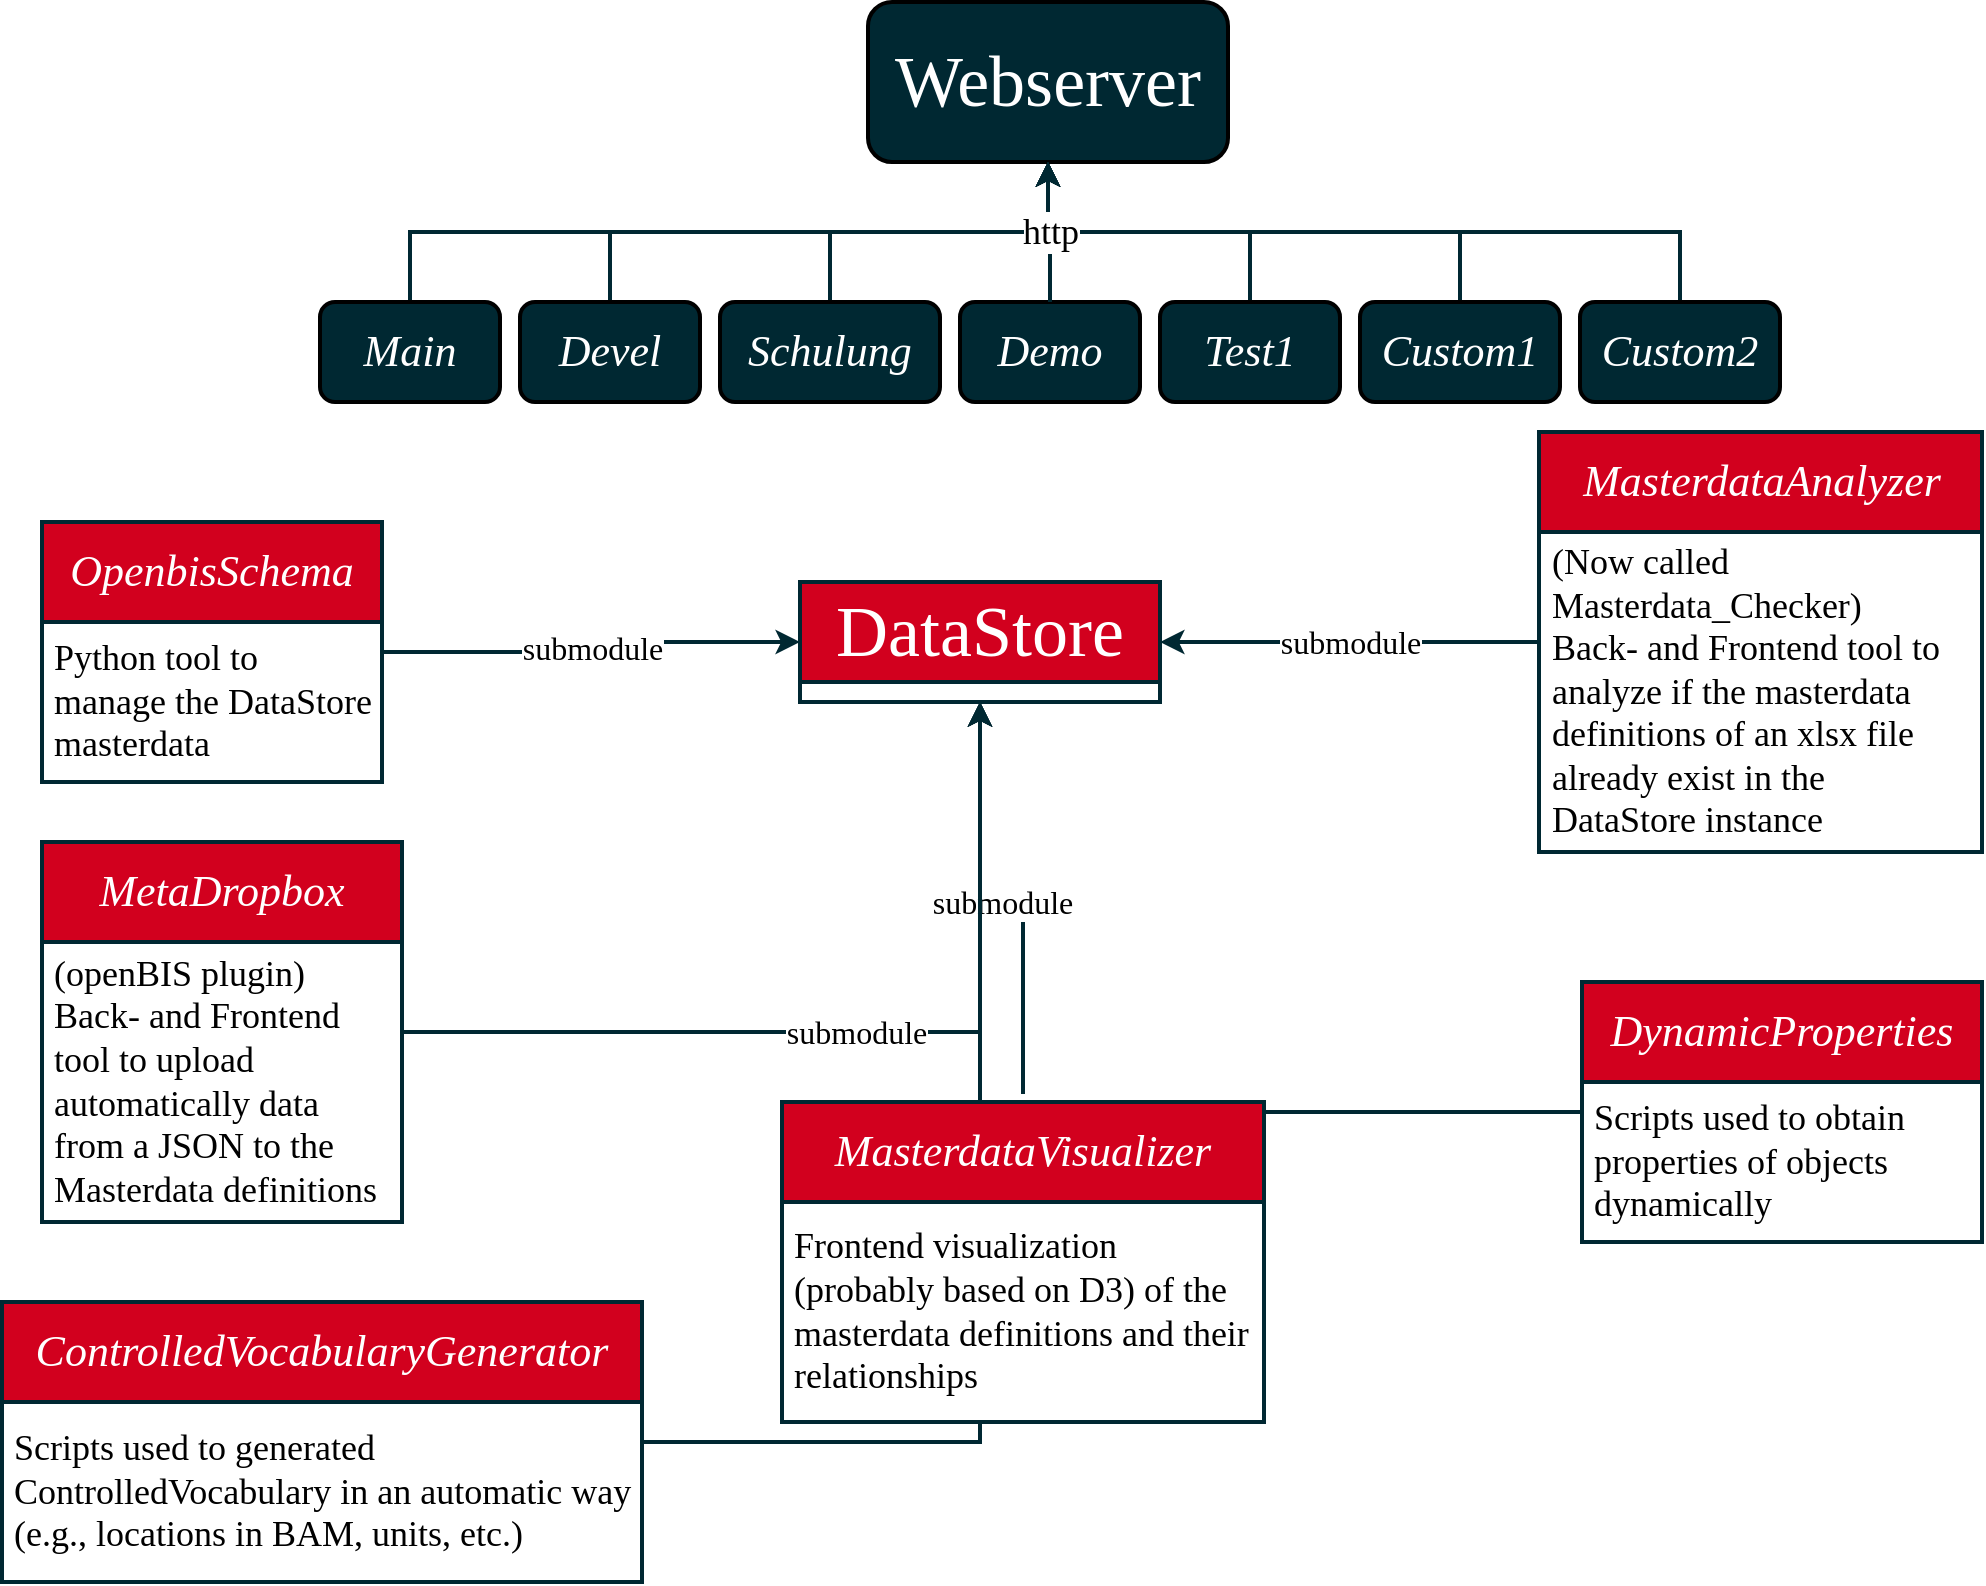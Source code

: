 <mxfile version="24.8.6">
  <diagram id="C5RBs43oDa-KdzZeNtuy" name="Page-1">
    <mxGraphModel dx="2022" dy="743" grid="1" gridSize="10" guides="1" tooltips="1" connect="1" arrows="1" fold="1" page="1" pageScale="1" pageWidth="827" pageHeight="1169" math="0" shadow="0">
      <root>
        <mxCell id="WIyWlLk6GJQsqaUBKTNV-0" />
        <mxCell id="WIyWlLk6GJQsqaUBKTNV-1" parent="WIyWlLk6GJQsqaUBKTNV-0" />
        <mxCell id="n2oDj2GFMUZe_3VKMbaY-54" value="&lt;span style=&quot;font-family: Klavika; font-size: 16px;&quot;&gt;submodule&lt;/span&gt;" style="edgeStyle=orthogonalEdgeStyle;rounded=0;orthogonalLoop=1;jettySize=auto;html=1;strokeColor=#002832;strokeWidth=2;" edge="1" parent="WIyWlLk6GJQsqaUBKTNV-1" source="n2oDj2GFMUZe_3VKMbaY-36" target="n2oDj2GFMUZe_3VKMbaY-22">
          <mxGeometry relative="1" as="geometry" />
        </mxCell>
        <mxCell id="n2oDj2GFMUZe_3VKMbaY-55" value="&lt;span style=&quot;font-family: Klavika; font-size: 16px;&quot;&gt;submodule&lt;/span&gt;" style="edgeStyle=orthogonalEdgeStyle;rounded=0;orthogonalLoop=1;jettySize=auto;html=1;strokeColor=#002832;strokeWidth=2;" edge="1" parent="WIyWlLk6GJQsqaUBKTNV-1" source="n2oDj2GFMUZe_3VKMbaY-38" target="n2oDj2GFMUZe_3VKMbaY-22">
          <mxGeometry relative="1" as="geometry" />
        </mxCell>
        <mxCell id="n2oDj2GFMUZe_3VKMbaY-56" value="&lt;span style=&quot;font-family: Klavika; font-size: 16px;&quot;&gt;submodule&lt;/span&gt;" style="edgeStyle=orthogonalEdgeStyle;rounded=0;orthogonalLoop=1;jettySize=auto;html=1;strokeColor=#002832;strokeWidth=2;" edge="1" parent="WIyWlLk6GJQsqaUBKTNV-1" source="n2oDj2GFMUZe_3VKMbaY-40" target="n2oDj2GFMUZe_3VKMbaY-22">
          <mxGeometry relative="1" as="geometry" />
        </mxCell>
        <mxCell id="n2oDj2GFMUZe_3VKMbaY-57" value="&lt;span style=&quot;font-family: Klavika; font-size: 16px;&quot;&gt;submodule&lt;/span&gt;" style="edgeStyle=orthogonalEdgeStyle;rounded=0;orthogonalLoop=1;jettySize=auto;html=1;strokeColor=#002832;strokeWidth=2;" edge="1" parent="WIyWlLk6GJQsqaUBKTNV-1" source="n2oDj2GFMUZe_3VKMbaY-42" target="n2oDj2GFMUZe_3VKMbaY-22">
          <mxGeometry relative="1" as="geometry" />
        </mxCell>
        <mxCell id="n2oDj2GFMUZe_3VKMbaY-58" value="&lt;span style=&quot;font-family: Klavika; font-size: 16px;&quot;&gt;submodule&lt;/span&gt;" style="edgeStyle=orthogonalEdgeStyle;rounded=0;orthogonalLoop=1;jettySize=auto;html=1;strokeColor=#002832;strokeWidth=2;" edge="1" parent="WIyWlLk6GJQsqaUBKTNV-1" source="n2oDj2GFMUZe_3VKMbaY-44" target="n2oDj2GFMUZe_3VKMbaY-22">
          <mxGeometry relative="1" as="geometry" />
        </mxCell>
        <mxCell id="n2oDj2GFMUZe_3VKMbaY-52" value="&lt;font style=&quot;font-size: 16px;&quot; face=&quot;Klavika&quot;&gt;submodule&lt;/font&gt;" style="edgeStyle=orthogonalEdgeStyle;rounded=0;orthogonalLoop=1;jettySize=auto;html=1;strokeColor=#002832;strokeWidth=2;" edge="1" parent="WIyWlLk6GJQsqaUBKTNV-1" source="n2oDj2GFMUZe_3VKMbaY-29" target="n2oDj2GFMUZe_3VKMbaY-22">
          <mxGeometry relative="1" as="geometry" />
        </mxCell>
        <mxCell id="n2oDj2GFMUZe_3VKMbaY-0" value="Webserver" style="rounded=1;whiteSpace=wrap;html=1;fontFamily=Klavika;fontSize=36;fillColor=#002832;fontColor=#FFFFFF;strokeWidth=2;" vertex="1" parent="WIyWlLk6GJQsqaUBKTNV-1">
          <mxGeometry x="323" y="10" width="180" height="80" as="geometry" />
        </mxCell>
        <mxCell id="n2oDj2GFMUZe_3VKMbaY-9" value="" style="edgeStyle=orthogonalEdgeStyle;rounded=0;orthogonalLoop=1;jettySize=auto;html=1;exitX=0.5;exitY=0;exitDx=0;exitDy=0;strokeColor=#002832;strokeWidth=2;" edge="1" parent="WIyWlLk6GJQsqaUBKTNV-1" source="n2oDj2GFMUZe_3VKMbaY-1" target="n2oDj2GFMUZe_3VKMbaY-0">
          <mxGeometry relative="1" as="geometry" />
        </mxCell>
        <mxCell id="n2oDj2GFMUZe_3VKMbaY-1" value="&lt;i style=&quot;font-size: 22px;&quot;&gt;&lt;font style=&quot;font-size: 22px;&quot;&gt;Main&lt;/font&gt;&lt;/i&gt;" style="rounded=1;whiteSpace=wrap;html=1;fontFamily=Klavika;fontSize=22;fillColor=#002832;fontColor=#FFFFFF;strokeWidth=2;" vertex="1" parent="WIyWlLk6GJQsqaUBKTNV-1">
          <mxGeometry x="49" y="160" width="90" height="50" as="geometry" />
        </mxCell>
        <mxCell id="n2oDj2GFMUZe_3VKMbaY-10" style="edgeStyle=orthogonalEdgeStyle;rounded=0;orthogonalLoop=1;jettySize=auto;html=1;exitX=0.5;exitY=0;exitDx=0;exitDy=0;strokeColor=#002832;strokeWidth=2;" edge="1" parent="WIyWlLk6GJQsqaUBKTNV-1" source="n2oDj2GFMUZe_3VKMbaY-2" target="n2oDj2GFMUZe_3VKMbaY-0">
          <mxGeometry relative="1" as="geometry" />
        </mxCell>
        <mxCell id="n2oDj2GFMUZe_3VKMbaY-2" value="&lt;i&gt;Devel&lt;/i&gt;" style="rounded=1;whiteSpace=wrap;html=1;fontFamily=Klavika;fontSize=22;fillColor=#002832;fontColor=#FFFFFF;strokeWidth=2;" vertex="1" parent="WIyWlLk6GJQsqaUBKTNV-1">
          <mxGeometry x="149" y="160" width="90" height="50" as="geometry" />
        </mxCell>
        <mxCell id="n2oDj2GFMUZe_3VKMbaY-11" style="edgeStyle=orthogonalEdgeStyle;rounded=0;orthogonalLoop=1;jettySize=auto;html=1;exitX=0.5;exitY=0;exitDx=0;exitDy=0;strokeColor=#002832;strokeWidth=2;" edge="1" parent="WIyWlLk6GJQsqaUBKTNV-1" source="n2oDj2GFMUZe_3VKMbaY-3" target="n2oDj2GFMUZe_3VKMbaY-0">
          <mxGeometry relative="1" as="geometry" />
        </mxCell>
        <mxCell id="n2oDj2GFMUZe_3VKMbaY-3" value="&lt;i&gt;Schulung&lt;/i&gt;" style="rounded=1;whiteSpace=wrap;html=1;fontFamily=Klavika;fontSize=22;fillColor=#002832;fontColor=#FFFFFF;strokeWidth=2;" vertex="1" parent="WIyWlLk6GJQsqaUBKTNV-1">
          <mxGeometry x="249" y="160" width="110" height="50" as="geometry" />
        </mxCell>
        <mxCell id="n2oDj2GFMUZe_3VKMbaY-4" value="&lt;i&gt;Demo&lt;/i&gt;" style="rounded=1;whiteSpace=wrap;html=1;fontFamily=Klavika;fontSize=22;fillColor=#002832;fontColor=#FFFFFF;strokeWidth=2;" vertex="1" parent="WIyWlLk6GJQsqaUBKTNV-1">
          <mxGeometry x="369" y="160" width="90" height="50" as="geometry" />
        </mxCell>
        <mxCell id="n2oDj2GFMUZe_3VKMbaY-13" style="edgeStyle=orthogonalEdgeStyle;rounded=0;orthogonalLoop=1;jettySize=auto;html=1;exitX=0.5;exitY=0;exitDx=0;exitDy=0;strokeColor=#002832;strokeWidth=2;" edge="1" parent="WIyWlLk6GJQsqaUBKTNV-1" source="n2oDj2GFMUZe_3VKMbaY-5" target="n2oDj2GFMUZe_3VKMbaY-0">
          <mxGeometry relative="1" as="geometry" />
        </mxCell>
        <mxCell id="n2oDj2GFMUZe_3VKMbaY-5" value="&lt;i&gt;Test1&lt;/i&gt;" style="rounded=1;whiteSpace=wrap;html=1;fontFamily=Klavika;fontSize=22;fillColor=#002832;fontColor=#FFFFFF;strokeWidth=2;" vertex="1" parent="WIyWlLk6GJQsqaUBKTNV-1">
          <mxGeometry x="469" y="160" width="90" height="50" as="geometry" />
        </mxCell>
        <mxCell id="n2oDj2GFMUZe_3VKMbaY-14" style="edgeStyle=orthogonalEdgeStyle;rounded=0;orthogonalLoop=1;jettySize=auto;html=1;exitX=0.5;exitY=0;exitDx=0;exitDy=0;strokeColor=#002832;strokeWidth=2;" edge="1" parent="WIyWlLk6GJQsqaUBKTNV-1" source="n2oDj2GFMUZe_3VKMbaY-6" target="n2oDj2GFMUZe_3VKMbaY-0">
          <mxGeometry relative="1" as="geometry" />
        </mxCell>
        <mxCell id="n2oDj2GFMUZe_3VKMbaY-6" value="&lt;i&gt;Custom1&lt;/i&gt;" style="rounded=1;whiteSpace=wrap;html=1;fontFamily=Klavika;fontSize=22;fillColor=#002832;fontColor=#FFFFFF;strokeWidth=2;" vertex="1" parent="WIyWlLk6GJQsqaUBKTNV-1">
          <mxGeometry x="569" y="160" width="100" height="50" as="geometry" />
        </mxCell>
        <mxCell id="n2oDj2GFMUZe_3VKMbaY-15" style="edgeStyle=orthogonalEdgeStyle;rounded=0;orthogonalLoop=1;jettySize=auto;html=1;exitX=0.5;exitY=0;exitDx=0;exitDy=0;strokeColor=#002832;strokeWidth=2;" edge="1" parent="WIyWlLk6GJQsqaUBKTNV-1" source="n2oDj2GFMUZe_3VKMbaY-7" target="n2oDj2GFMUZe_3VKMbaY-0">
          <mxGeometry relative="1" as="geometry" />
        </mxCell>
        <mxCell id="n2oDj2GFMUZe_3VKMbaY-7" value="&lt;i&gt;Custom2&lt;/i&gt;" style="rounded=1;whiteSpace=wrap;html=1;fontFamily=Klavika;fontSize=22;fillColor=#002832;fontColor=#FFFFFF;strokeWidth=2;" vertex="1" parent="WIyWlLk6GJQsqaUBKTNV-1">
          <mxGeometry x="679" y="160" width="100" height="50" as="geometry" />
        </mxCell>
        <mxCell id="n2oDj2GFMUZe_3VKMbaY-12" value="&lt;font style=&quot;font-size: 18px;&quot; face=&quot;Klavika&quot;&gt;http&lt;/font&gt;" style="edgeStyle=orthogonalEdgeStyle;rounded=0;orthogonalLoop=1;jettySize=auto;html=1;exitX=0.5;exitY=0;exitDx=0;exitDy=0;strokeColor=#002832;strokeWidth=2;" edge="1" parent="WIyWlLk6GJQsqaUBKTNV-1" source="n2oDj2GFMUZe_3VKMbaY-4" target="n2oDj2GFMUZe_3VKMbaY-0">
          <mxGeometry relative="1" as="geometry" />
        </mxCell>
        <mxCell id="n2oDj2GFMUZe_3VKMbaY-22" value="DataStore" style="swimlane;fontStyle=0;childLayout=stackLayout;horizontal=1;startSize=50;horizontalStack=0;resizeParent=1;resizeParentMax=0;resizeLast=0;collapsible=1;marginBottom=0;whiteSpace=wrap;html=1;fontFamily=Klavika;fillColor=#D2001E;strokeColor=#002832;strokeWidth=2;fontColor=#FFFFFF;fontSize=36;" vertex="1" collapsed="1" parent="WIyWlLk6GJQsqaUBKTNV-1">
          <mxGeometry x="289" y="300" width="180" height="60" as="geometry">
            <mxRectangle x="249" y="270" width="281" height="130" as="alternateBounds" />
          </mxGeometry>
        </mxCell>
        <mxCell id="n2oDj2GFMUZe_3VKMbaY-36" value="MetaDropbox" style="swimlane;fontStyle=2;childLayout=stackLayout;horizontal=1;startSize=50;horizontalStack=0;resizeParent=1;resizeParentMax=0;resizeLast=0;collapsible=1;marginBottom=0;whiteSpace=wrap;html=1;fontFamily=Klavika;fillColor=#D2001E;strokeColor=#002832;strokeWidth=2;fontColor=#FFFFFF;fontSize=22;" vertex="1" parent="WIyWlLk6GJQsqaUBKTNV-1">
          <mxGeometry x="-90" y="430" width="180" height="190" as="geometry" />
        </mxCell>
        <mxCell id="n2oDj2GFMUZe_3VKMbaY-37" value="(openBIS plugin)&lt;div&gt;Back- and Frontend tool to upload automatically data from a JSON to the Masterdata definitions&lt;/div&gt;" style="text;strokeColor=#002832;fillColor=default;align=left;verticalAlign=middle;spacingLeft=4;spacingRight=4;overflow=hidden;points=[[0,0.5],[1,0.5]];portConstraint=eastwest;rotatable=0;whiteSpace=wrap;html=1;fontFamily=Klavika;fontSize=18;strokeWidth=2;" vertex="1" parent="n2oDj2GFMUZe_3VKMbaY-36">
          <mxGeometry y="50" width="180" height="140" as="geometry" />
        </mxCell>
        <mxCell id="n2oDj2GFMUZe_3VKMbaY-38" value="MasterdataVisualizer" style="swimlane;fontStyle=2;childLayout=stackLayout;horizontal=1;startSize=50;horizontalStack=0;resizeParent=1;resizeParentMax=0;resizeLast=0;collapsible=1;marginBottom=0;whiteSpace=wrap;html=1;fontFamily=Klavika;fillColor=#D2001E;strokeColor=#002832;strokeWidth=2;fontColor=#FFFFFF;fontSize=22;" vertex="1" parent="WIyWlLk6GJQsqaUBKTNV-1">
          <mxGeometry x="280" y="560" width="241" height="160" as="geometry" />
        </mxCell>
        <mxCell id="n2oDj2GFMUZe_3VKMbaY-39" value="Frontend visualization (probably based on D3) of the masterdata definitions and their relationships" style="text;strokeColor=#002832;fillColor=default;align=left;verticalAlign=middle;spacingLeft=4;spacingRight=4;overflow=hidden;points=[[0,0.5],[1,0.5]];portConstraint=eastwest;rotatable=0;whiteSpace=wrap;html=1;fontFamily=Klavika;fontSize=18;strokeWidth=2;" vertex="1" parent="n2oDj2GFMUZe_3VKMbaY-38">
          <mxGeometry y="50" width="241" height="110" as="geometry" />
        </mxCell>
        <mxCell id="n2oDj2GFMUZe_3VKMbaY-40" value="MasterdataAnalyzer" style="swimlane;fontStyle=2;childLayout=stackLayout;horizontal=1;startSize=50;horizontalStack=0;resizeParent=1;resizeParentMax=0;resizeLast=0;collapsible=1;marginBottom=0;whiteSpace=wrap;html=1;fontFamily=Klavika;fillColor=#D2001E;strokeColor=#002832;strokeWidth=2;fontColor=#FFFFFF;fontSize=22;" vertex="1" parent="WIyWlLk6GJQsqaUBKTNV-1">
          <mxGeometry x="658.5" y="225" width="221.5" height="210" as="geometry" />
        </mxCell>
        <mxCell id="n2oDj2GFMUZe_3VKMbaY-41" value="(Now called Masterdata_Checker)&lt;div&gt;Back- and Frontend tool to analyze if the masterdata definitions of an xlsx file already exist in the DataStore instance&lt;/div&gt;" style="text;strokeColor=#002832;fillColor=default;align=left;verticalAlign=middle;spacingLeft=4;spacingRight=4;overflow=hidden;points=[[0,0.5],[1,0.5]];portConstraint=eastwest;rotatable=0;whiteSpace=wrap;html=1;fontFamily=Klavika;fontSize=18;strokeWidth=2;" vertex="1" parent="n2oDj2GFMUZe_3VKMbaY-40">
          <mxGeometry y="50" width="221.5" height="160" as="geometry" />
        </mxCell>
        <mxCell id="n2oDj2GFMUZe_3VKMbaY-42" value="ControlledVocabularyGenerator" style="swimlane;fontStyle=2;childLayout=stackLayout;horizontal=1;startSize=50;horizontalStack=0;resizeParent=1;resizeParentMax=0;resizeLast=0;collapsible=1;marginBottom=0;whiteSpace=wrap;html=1;fontFamily=Klavika;fillColor=#D2001E;strokeColor=#002832;strokeWidth=2;fontColor=#FFFFFF;fontSize=22;" vertex="1" parent="WIyWlLk6GJQsqaUBKTNV-1">
          <mxGeometry x="-110" y="660" width="320" height="140" as="geometry" />
        </mxCell>
        <mxCell id="n2oDj2GFMUZe_3VKMbaY-43" value="Scripts used to generated ControlledVocabulary in an automatic way (e.g., locations in BAM, units, etc.)" style="text;strokeColor=#002832;fillColor=default;align=left;verticalAlign=middle;spacingLeft=4;spacingRight=4;overflow=hidden;points=[[0,0.5],[1,0.5]];portConstraint=eastwest;rotatable=0;whiteSpace=wrap;html=1;fontFamily=Klavika;fontSize=18;strokeWidth=2;" vertex="1" parent="n2oDj2GFMUZe_3VKMbaY-42">
          <mxGeometry y="50" width="320" height="90" as="geometry" />
        </mxCell>
        <mxCell id="n2oDj2GFMUZe_3VKMbaY-44" value="DynamicProperties" style="swimlane;fontStyle=2;childLayout=stackLayout;horizontal=1;startSize=50;horizontalStack=0;resizeParent=1;resizeParentMax=0;resizeLast=0;collapsible=1;marginBottom=0;whiteSpace=wrap;html=1;fontFamily=Klavika;fillColor=#D2001E;strokeColor=#002832;strokeWidth=2;fontColor=#FFFFFF;fontSize=22;" vertex="1" parent="WIyWlLk6GJQsqaUBKTNV-1">
          <mxGeometry x="680" y="500" width="200" height="130" as="geometry" />
        </mxCell>
        <mxCell id="n2oDj2GFMUZe_3VKMbaY-45" value="Scripts used to obtain properties of objects dynamically" style="text;strokeColor=#002832;fillColor=default;align=left;verticalAlign=middle;spacingLeft=4;spacingRight=4;overflow=hidden;points=[[0,0.5],[1,0.5]];portConstraint=eastwest;rotatable=0;whiteSpace=wrap;html=1;fontFamily=Klavika;fontSize=18;strokeWidth=2;" vertex="1" parent="n2oDj2GFMUZe_3VKMbaY-44">
          <mxGeometry y="50" width="200" height="80" as="geometry" />
        </mxCell>
        <mxCell id="n2oDj2GFMUZe_3VKMbaY-29" value="OpenbisSchema" style="swimlane;fontStyle=2;childLayout=stackLayout;horizontal=1;startSize=50;horizontalStack=0;resizeParent=1;resizeParentMax=0;resizeLast=0;collapsible=1;marginBottom=0;whiteSpace=wrap;html=1;fontFamily=Klavika;fillColor=#D2001E;strokeColor=#002832;strokeWidth=2;fontColor=#FFFFFF;fontSize=22;" vertex="1" parent="WIyWlLk6GJQsqaUBKTNV-1">
          <mxGeometry x="-90" y="270" width="170" height="130" as="geometry">
            <mxRectangle x="-90" y="400" width="180" height="50" as="alternateBounds" />
          </mxGeometry>
        </mxCell>
        <mxCell id="n2oDj2GFMUZe_3VKMbaY-30" value="Python tool to manage the DataStore masterdata" style="text;align=left;verticalAlign=middle;spacingLeft=4;spacingRight=4;overflow=hidden;points=[[0,0.5],[1,0.5]];portConstraint=eastwest;rotatable=0;whiteSpace=wrap;html=1;fontFamily=Klavika;fontSize=18;fillColor=default;strokeColor=#002832;strokeWidth=2;" vertex="1" parent="n2oDj2GFMUZe_3VKMbaY-29">
          <mxGeometry y="50" width="170" height="80" as="geometry" />
        </mxCell>
      </root>
    </mxGraphModel>
  </diagram>
</mxfile>
